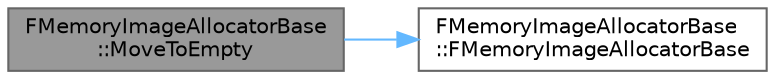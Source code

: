 digraph "FMemoryImageAllocatorBase::MoveToEmpty"
{
 // INTERACTIVE_SVG=YES
 // LATEX_PDF_SIZE
  bgcolor="transparent";
  edge [fontname=Helvetica,fontsize=10,labelfontname=Helvetica,labelfontsize=10];
  node [fontname=Helvetica,fontsize=10,shape=box,height=0.2,width=0.4];
  rankdir="LR";
  Node1 [id="Node000001",label="FMemoryImageAllocatorBase\l::MoveToEmpty",height=0.2,width=0.4,color="gray40", fillcolor="grey60", style="filled", fontcolor="black",tooltip="Moves the state of another allocator into this one."];
  Node1 -> Node2 [id="edge1_Node000001_Node000002",color="steelblue1",style="solid",tooltip=" "];
  Node2 [id="Node000002",label="FMemoryImageAllocatorBase\l::FMemoryImageAllocatorBase",height=0.2,width=0.4,color="grey40", fillcolor="white", style="filled",URL="$d5/de3/classFMemoryImageAllocatorBase.html#a4bb11c644e3d9f25e9764b6ffa25aa70",tooltip=" "];
}
